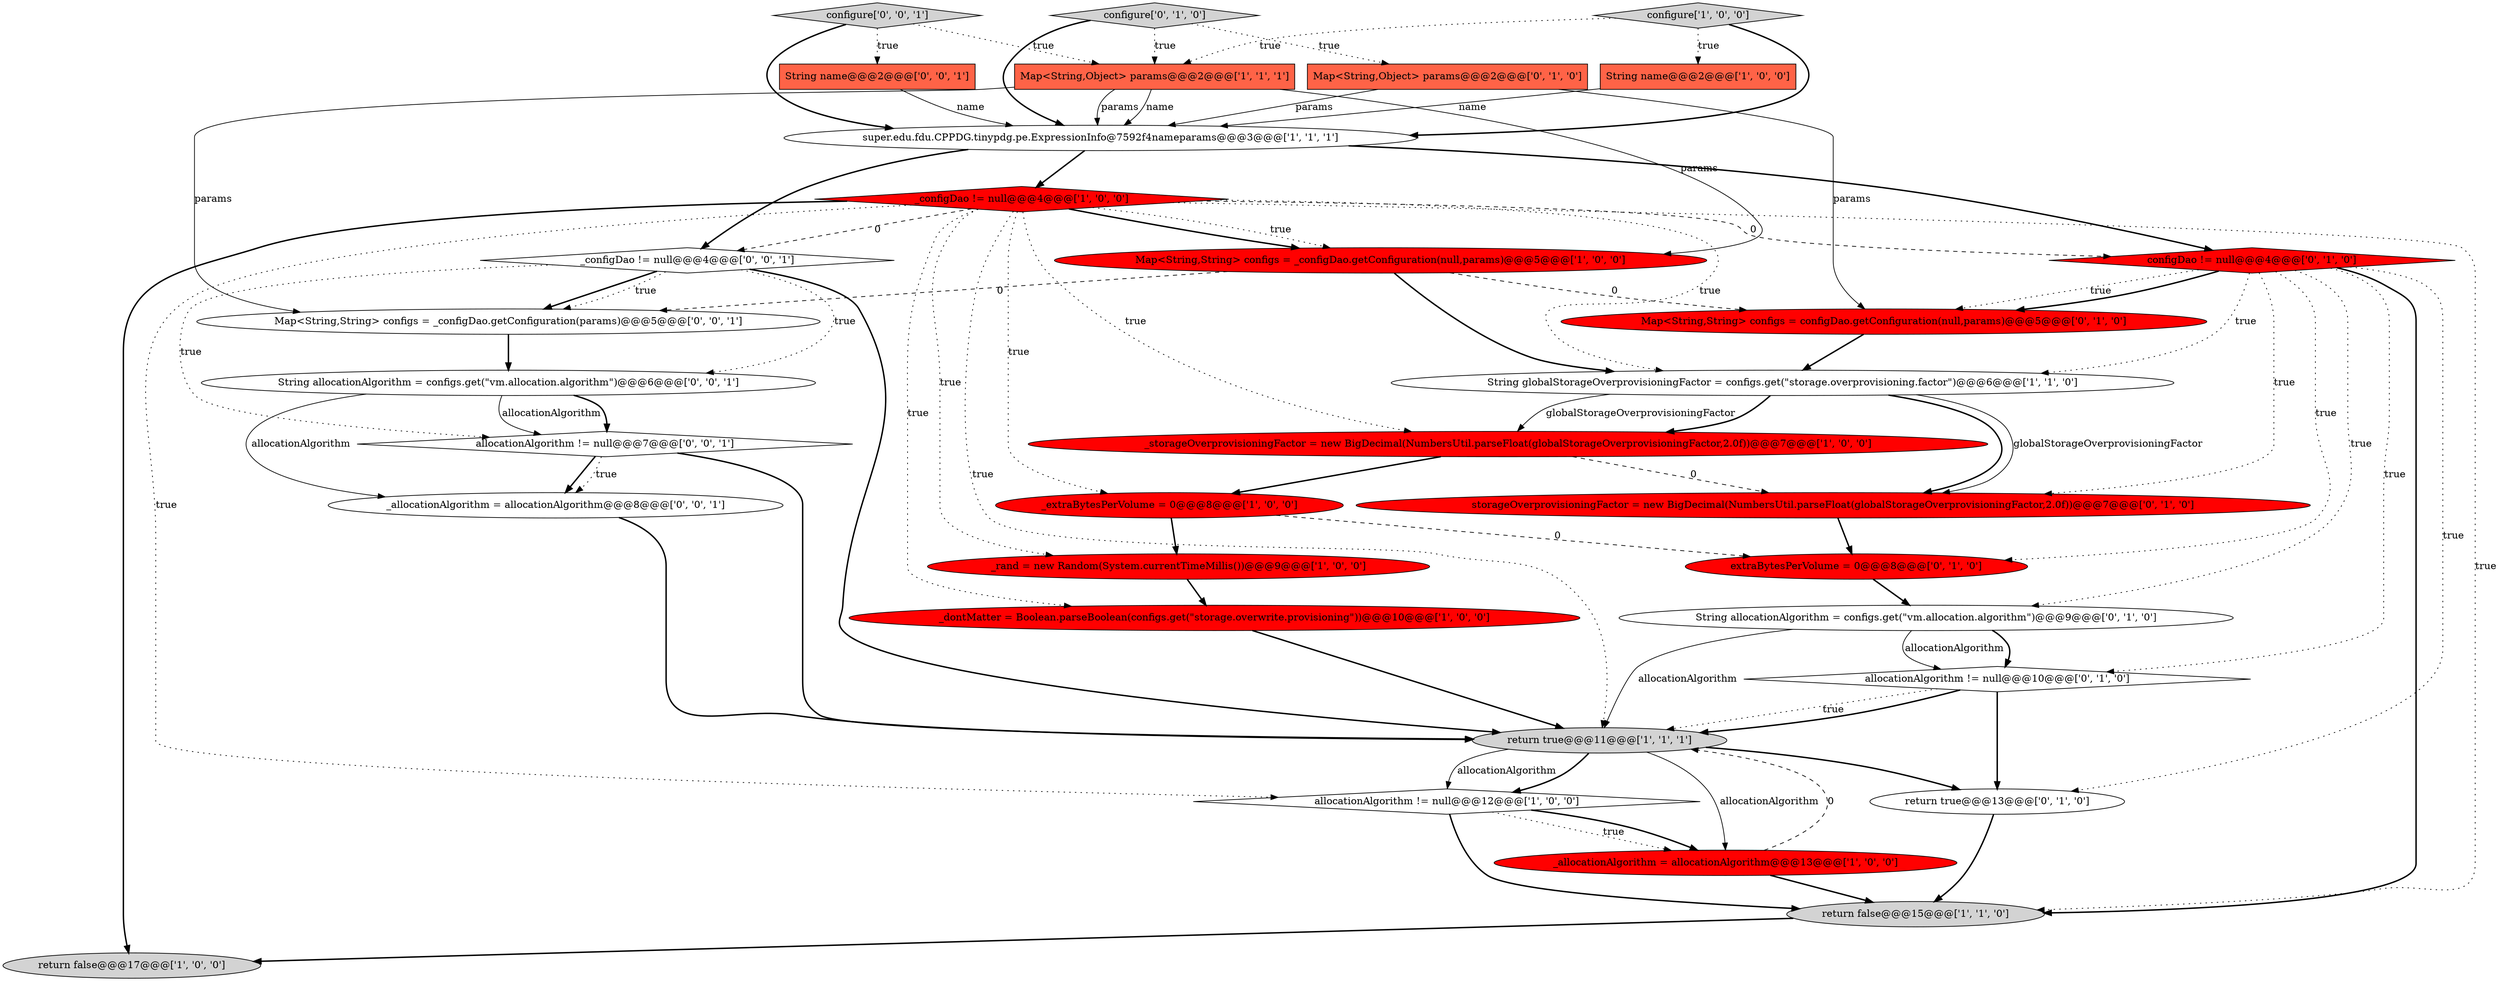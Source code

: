 digraph {
6 [style = filled, label = "String name@@@2@@@['1', '0', '0']", fillcolor = tomato, shape = box image = "AAA0AAABBB1BBB"];
2 [style = filled, label = "_rand = new Random(System.currentTimeMillis())@@@9@@@['1', '0', '0']", fillcolor = red, shape = ellipse image = "AAA1AAABBB1BBB"];
0 [style = filled, label = "Map<String,String> configs = _configDao.getConfiguration(null,params)@@@5@@@['1', '0', '0']", fillcolor = red, shape = ellipse image = "AAA1AAABBB1BBB"];
21 [style = filled, label = "configure['0', '1', '0']", fillcolor = lightgray, shape = diamond image = "AAA0AAABBB2BBB"];
17 [style = filled, label = "configDao != null@@@4@@@['0', '1', '0']", fillcolor = red, shape = diamond image = "AAA1AAABBB2BBB"];
10 [style = filled, label = "return false@@@17@@@['1', '0', '0']", fillcolor = lightgray, shape = ellipse image = "AAA0AAABBB1BBB"];
26 [style = filled, label = "String name@@@2@@@['0', '0', '1']", fillcolor = tomato, shape = box image = "AAA0AAABBB3BBB"];
20 [style = filled, label = "String allocationAlgorithm = configs.get(\"vm.allocation.algorithm\")@@@9@@@['0', '1', '0']", fillcolor = white, shape = ellipse image = "AAA0AAABBB2BBB"];
8 [style = filled, label = "String globalStorageOverprovisioningFactor = configs.get(\"storage.overprovisioning.factor\")@@@6@@@['1', '1', '0']", fillcolor = white, shape = ellipse image = "AAA0AAABBB1BBB"];
29 [style = filled, label = "Map<String,String> configs = _configDao.getConfiguration(params)@@@5@@@['0', '0', '1']", fillcolor = white, shape = ellipse image = "AAA0AAABBB3BBB"];
25 [style = filled, label = "_configDao != null@@@4@@@['0', '0', '1']", fillcolor = white, shape = diamond image = "AAA0AAABBB3BBB"];
4 [style = filled, label = "_dontMatter = Boolean.parseBoolean(configs.get(\"storage.overwrite.provisioning\"))@@@10@@@['1', '0', '0']", fillcolor = red, shape = ellipse image = "AAA1AAABBB1BBB"];
19 [style = filled, label = "allocationAlgorithm != null@@@10@@@['0', '1', '0']", fillcolor = white, shape = diamond image = "AAA0AAABBB2BBB"];
30 [style = filled, label = "allocationAlgorithm != null@@@7@@@['0', '0', '1']", fillcolor = white, shape = diamond image = "AAA0AAABBB3BBB"];
23 [style = filled, label = "return true@@@13@@@['0', '1', '0']", fillcolor = white, shape = ellipse image = "AAA0AAABBB2BBB"];
3 [style = filled, label = "super.edu.fdu.CPPDG.tinypdg.pe.ExpressionInfo@7592f4nameparams@@@3@@@['1', '1', '1']", fillcolor = white, shape = ellipse image = "AAA0AAABBB1BBB"];
14 [style = filled, label = "_extraBytesPerVolume = 0@@@8@@@['1', '0', '0']", fillcolor = red, shape = ellipse image = "AAA1AAABBB1BBB"];
7 [style = filled, label = "return true@@@11@@@['1', '1', '1']", fillcolor = lightgray, shape = ellipse image = "AAA0AAABBB1BBB"];
24 [style = filled, label = "extraBytesPerVolume = 0@@@8@@@['0', '1', '0']", fillcolor = red, shape = ellipse image = "AAA1AAABBB2BBB"];
1 [style = filled, label = "_allocationAlgorithm = allocationAlgorithm@@@13@@@['1', '0', '0']", fillcolor = red, shape = ellipse image = "AAA1AAABBB1BBB"];
28 [style = filled, label = "String allocationAlgorithm = configs.get(\"vm.allocation.algorithm\")@@@6@@@['0', '0', '1']", fillcolor = white, shape = ellipse image = "AAA0AAABBB3BBB"];
11 [style = filled, label = "return false@@@15@@@['1', '1', '0']", fillcolor = lightgray, shape = ellipse image = "AAA0AAABBB1BBB"];
31 [style = filled, label = "configure['0', '0', '1']", fillcolor = lightgray, shape = diamond image = "AAA0AAABBB3BBB"];
22 [style = filled, label = "Map<String,String> configs = configDao.getConfiguration(null,params)@@@5@@@['0', '1', '0']", fillcolor = red, shape = ellipse image = "AAA1AAABBB2BBB"];
13 [style = filled, label = "_storageOverprovisioningFactor = new BigDecimal(NumbersUtil.parseFloat(globalStorageOverprovisioningFactor,2.0f))@@@7@@@['1', '0', '0']", fillcolor = red, shape = ellipse image = "AAA1AAABBB1BBB"];
16 [style = filled, label = "Map<String,Object> params@@@2@@@['0', '1', '0']", fillcolor = tomato, shape = box image = "AAA0AAABBB2BBB"];
15 [style = filled, label = "configure['1', '0', '0']", fillcolor = lightgray, shape = diamond image = "AAA0AAABBB1BBB"];
9 [style = filled, label = "_configDao != null@@@4@@@['1', '0', '0']", fillcolor = red, shape = diamond image = "AAA1AAABBB1BBB"];
12 [style = filled, label = "Map<String,Object> params@@@2@@@['1', '1', '1']", fillcolor = tomato, shape = box image = "AAA0AAABBB1BBB"];
27 [style = filled, label = "_allocationAlgorithm = allocationAlgorithm@@@8@@@['0', '0', '1']", fillcolor = white, shape = ellipse image = "AAA0AAABBB3BBB"];
5 [style = filled, label = "allocationAlgorithm != null@@@12@@@['1', '0', '0']", fillcolor = white, shape = diamond image = "AAA0AAABBB1BBB"];
18 [style = filled, label = "storageOverprovisioningFactor = new BigDecimal(NumbersUtil.parseFloat(globalStorageOverprovisioningFactor,2.0f))@@@7@@@['0', '1', '0']", fillcolor = red, shape = ellipse image = "AAA1AAABBB2BBB"];
14->24 [style = dashed, label="0"];
21->12 [style = dotted, label="true"];
28->30 [style = solid, label="allocationAlgorithm"];
5->1 [style = dotted, label="true"];
25->28 [style = dotted, label="true"];
9->10 [style = bold, label=""];
25->29 [style = bold, label=""];
25->29 [style = dotted, label="true"];
12->0 [style = solid, label="params"];
22->8 [style = bold, label=""];
17->8 [style = dotted, label="true"];
28->27 [style = solid, label="allocationAlgorithm"];
27->7 [style = bold, label=""];
0->8 [style = bold, label=""];
13->18 [style = dashed, label="0"];
7->1 [style = solid, label="allocationAlgorithm"];
1->7 [style = dashed, label="0"];
13->14 [style = bold, label=""];
31->12 [style = dotted, label="true"];
21->3 [style = bold, label=""];
17->20 [style = dotted, label="true"];
28->30 [style = bold, label=""];
8->18 [style = bold, label=""];
8->13 [style = solid, label="globalStorageOverprovisioningFactor"];
30->27 [style = bold, label=""];
25->7 [style = bold, label=""];
2->4 [style = bold, label=""];
26->3 [style = solid, label="name"];
17->23 [style = dotted, label="true"];
1->11 [style = bold, label=""];
9->8 [style = dotted, label="true"];
24->20 [style = bold, label=""];
5->1 [style = bold, label=""];
7->5 [style = bold, label=""];
30->7 [style = bold, label=""];
7->23 [style = bold, label=""];
9->13 [style = dotted, label="true"];
9->4 [style = dotted, label="true"];
15->12 [style = dotted, label="true"];
5->11 [style = bold, label=""];
21->16 [style = dotted, label="true"];
31->3 [style = bold, label=""];
20->19 [style = bold, label=""];
12->3 [style = solid, label="params"];
18->24 [style = bold, label=""];
9->0 [style = dotted, label="true"];
17->18 [style = dotted, label="true"];
9->11 [style = dotted, label="true"];
16->3 [style = solid, label="params"];
19->7 [style = dotted, label="true"];
15->3 [style = bold, label=""];
4->7 [style = bold, label=""];
20->7 [style = solid, label="allocationAlgorithm"];
3->9 [style = bold, label=""];
11->10 [style = bold, label=""];
9->25 [style = dashed, label="0"];
0->29 [style = dashed, label="0"];
17->19 [style = dotted, label="true"];
7->5 [style = solid, label="allocationAlgorithm"];
3->17 [style = bold, label=""];
17->22 [style = dotted, label="true"];
14->2 [style = bold, label=""];
23->11 [style = bold, label=""];
9->7 [style = dotted, label="true"];
20->19 [style = solid, label="allocationAlgorithm"];
17->24 [style = dotted, label="true"];
8->13 [style = bold, label=""];
9->5 [style = dotted, label="true"];
8->18 [style = solid, label="globalStorageOverprovisioningFactor"];
9->0 [style = bold, label=""];
3->25 [style = bold, label=""];
30->27 [style = dotted, label="true"];
17->22 [style = bold, label=""];
0->22 [style = dashed, label="0"];
9->14 [style = dotted, label="true"];
12->29 [style = solid, label="params"];
16->22 [style = solid, label="params"];
29->28 [style = bold, label=""];
6->3 [style = solid, label="name"];
31->26 [style = dotted, label="true"];
12->3 [style = solid, label="name"];
19->23 [style = bold, label=""];
9->2 [style = dotted, label="true"];
15->6 [style = dotted, label="true"];
9->17 [style = dashed, label="0"];
25->30 [style = dotted, label="true"];
19->7 [style = bold, label=""];
17->11 [style = bold, label=""];
}
